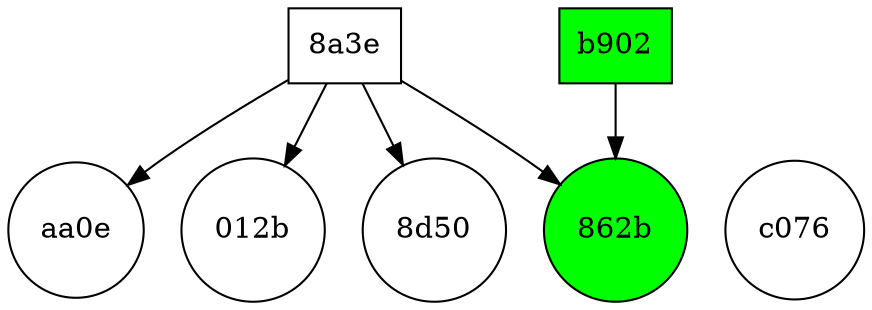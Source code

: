 digraph visitor {
	graph [rank=min]
	node [shape=rectangle]
	"3c01241d5c3a8a3e" [label="8a3e" fillcolor=white shape=rectangle style=filled]
	"3c01241d5c3a8a3e" -> "140310165657-0000000068d21bb99dec3ad6ee60aa0e"
	"3c01241d5c3a8a3e" -> "140310171030-000000008b8d98e95ac0797e7fdb012b"
	"3c01241d5c3a8a3e" -> "140310171202-000000002e5a8ff1f577548fec708d50"
	"3c01241d5c3a8a3e" -> "140310170010-0000000067dc80801f1df696ae52862b"
	"4065369dbee2b902" [label=b902 fillcolor=green shape=rectangle style=filled]
	"4065369dbee2b902" -> "140310170010-0000000067dc80801f1df696ae52862b"
	subgraph document {
		graph [rank=max]
		node [shape=circle]
		"140310171030-000000008b8d98e95ac0797e7fdb012b" [label="012b" fillcolor=white shape=circle style=filled]
		"140310171114-00000000950ae9deb4faca996b0ec076" [label=c076 fillcolor=white shape=circle style=filled]
		"140310170010-0000000067dc80801f1df696ae52862b" [label="862b" fillcolor=green shape=circle style=filled]
		"140310165657-0000000068d21bb99dec3ad6ee60aa0e" [label=aa0e fillcolor=white shape=circle style=filled]
		"140310171030-000000008b8d98e95ac0797e7fdb012b" [label="012b" fillcolor=white shape=circle style=filled]
		"140310171202-000000002e5a8ff1f577548fec708d50" [label="8d50" fillcolor=white shape=circle style=filled]
	}
}
